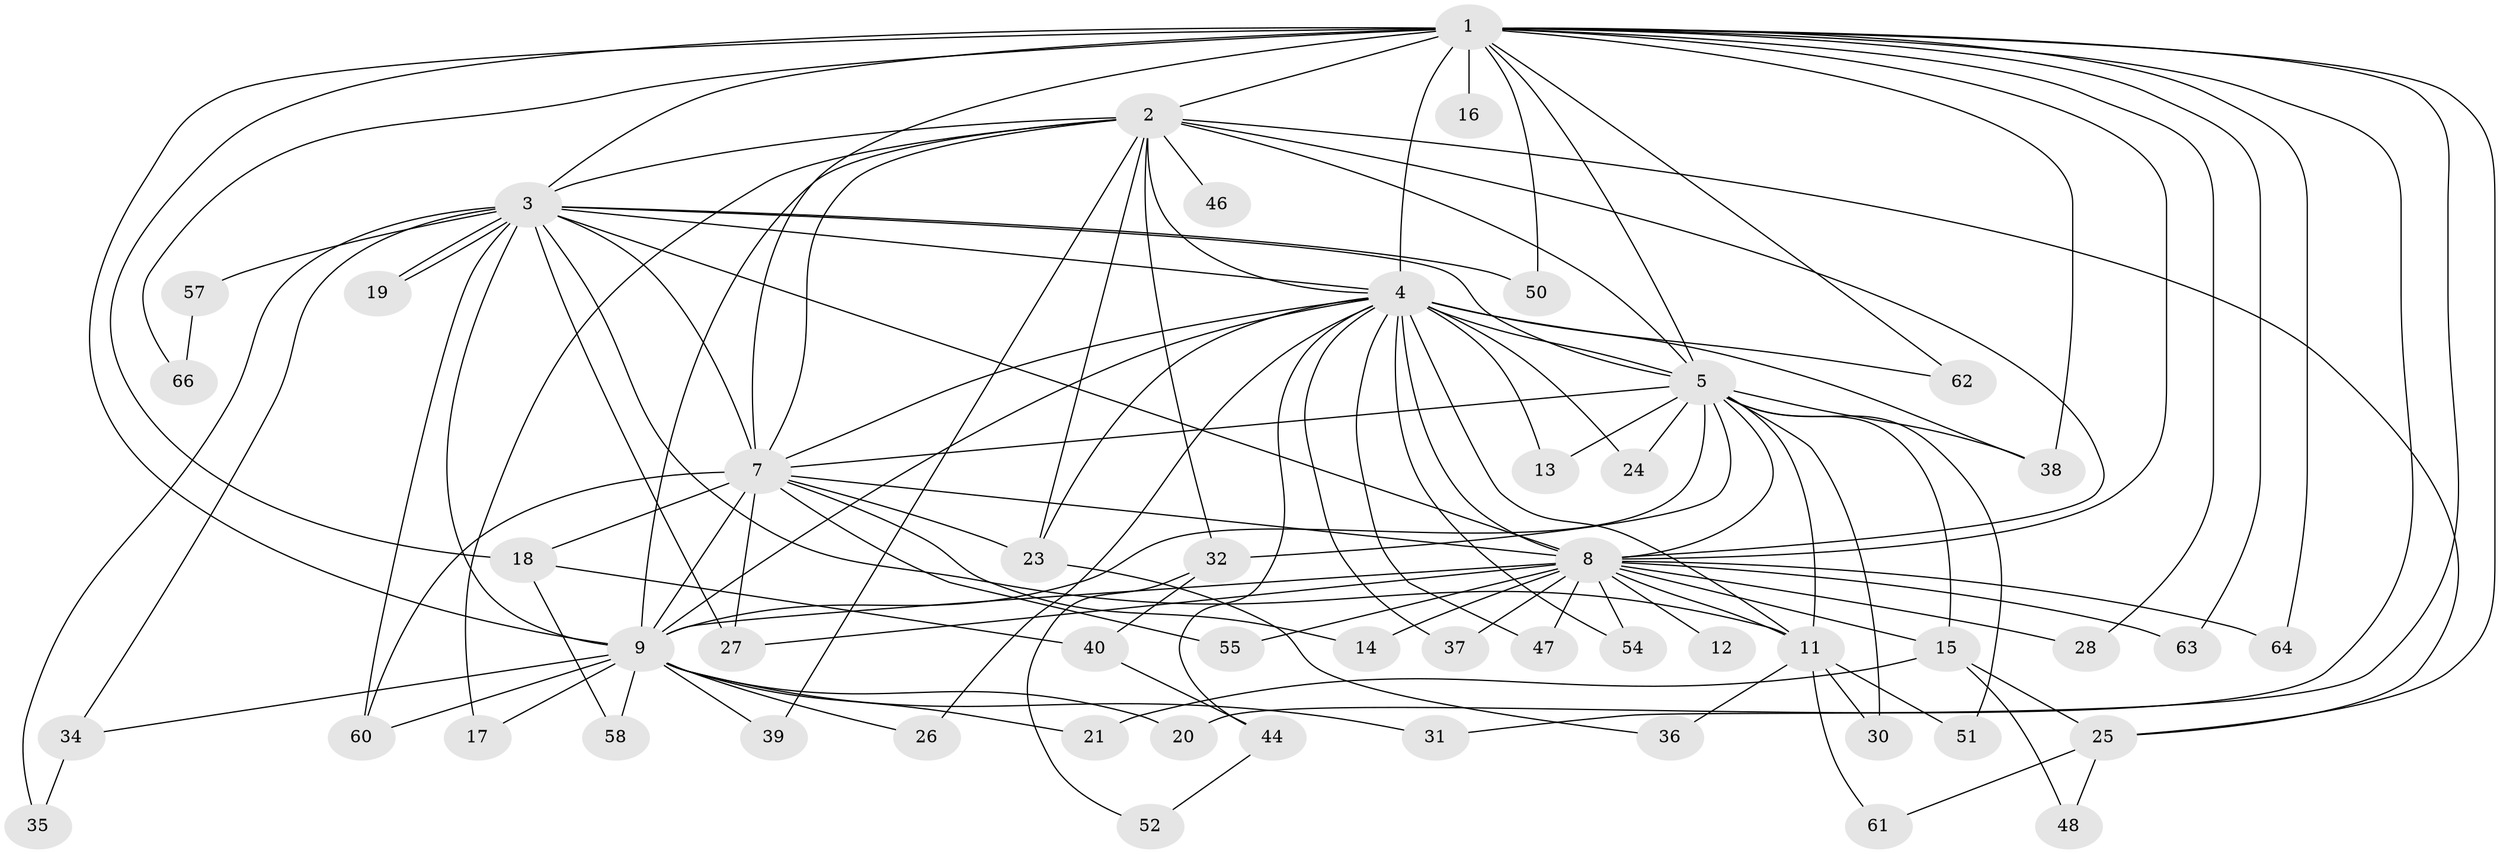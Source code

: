 // Generated by graph-tools (version 1.1) at 2025/51/02/27/25 19:51:47]
// undirected, 52 vertices, 119 edges
graph export_dot {
graph [start="1"]
  node [color=gray90,style=filled];
  1 [super="+6"];
  2 [super="+29"];
  3 [super="+43"];
  4 [super="+56"];
  5 [super="+45"];
  7 [super="+53"];
  8 [super="+10"];
  9 [super="+41"];
  11 [super="+22"];
  12;
  13;
  14;
  15;
  16;
  17;
  18;
  19;
  20;
  21;
  23 [super="+42"];
  24;
  25 [super="+33"];
  26;
  27 [super="+59"];
  28;
  30;
  31;
  32;
  34;
  35;
  36;
  37;
  38 [super="+49"];
  39;
  40;
  44;
  46;
  47;
  48;
  50;
  51;
  52;
  54;
  55;
  57;
  58;
  60 [super="+65"];
  61;
  62;
  63;
  64;
  66;
  1 -- 2 [weight=2];
  1 -- 3 [weight=2];
  1 -- 4 [weight=3];
  1 -- 5 [weight=2];
  1 -- 7 [weight=2];
  1 -- 8 [weight=4];
  1 -- 9 [weight=3];
  1 -- 16 [weight=2];
  1 -- 20;
  1 -- 25;
  1 -- 31;
  1 -- 38;
  1 -- 62;
  1 -- 63;
  1 -- 64;
  1 -- 66;
  1 -- 18;
  1 -- 50;
  1 -- 28;
  2 -- 3;
  2 -- 4;
  2 -- 5;
  2 -- 7 [weight=2];
  2 -- 8 [weight=2];
  2 -- 9;
  2 -- 17;
  2 -- 23;
  2 -- 32;
  2 -- 39;
  2 -- 46 [weight=2];
  2 -- 25;
  3 -- 4;
  3 -- 5;
  3 -- 7;
  3 -- 8 [weight=2];
  3 -- 9;
  3 -- 19;
  3 -- 19;
  3 -- 34;
  3 -- 35;
  3 -- 50;
  3 -- 57 [weight=2];
  3 -- 60;
  3 -- 11;
  3 -- 27;
  4 -- 5;
  4 -- 7;
  4 -- 8 [weight=2];
  4 -- 9;
  4 -- 13;
  4 -- 23;
  4 -- 24;
  4 -- 26;
  4 -- 37;
  4 -- 38;
  4 -- 44;
  4 -- 47;
  4 -- 54;
  4 -- 62;
  4 -- 11;
  5 -- 7;
  5 -- 8 [weight=2];
  5 -- 9 [weight=2];
  5 -- 11;
  5 -- 13;
  5 -- 15;
  5 -- 24;
  5 -- 30;
  5 -- 32;
  5 -- 51;
  5 -- 38;
  7 -- 8 [weight=2];
  7 -- 9;
  7 -- 14;
  7 -- 18;
  7 -- 27;
  7 -- 60;
  7 -- 55;
  7 -- 23 [weight=2];
  8 -- 9 [weight=2];
  8 -- 11;
  8 -- 12 [weight=2];
  8 -- 27;
  8 -- 37;
  8 -- 54;
  8 -- 55;
  8 -- 64;
  8 -- 14;
  8 -- 47;
  8 -- 15;
  8 -- 28;
  8 -- 63;
  9 -- 17;
  9 -- 20;
  9 -- 21;
  9 -- 26;
  9 -- 31;
  9 -- 34;
  9 -- 39;
  9 -- 58;
  9 -- 60;
  11 -- 30;
  11 -- 36;
  11 -- 51;
  11 -- 61;
  15 -- 21;
  15 -- 25;
  15 -- 48;
  18 -- 40;
  18 -- 58;
  23 -- 36;
  25 -- 48;
  25 -- 61;
  32 -- 40;
  32 -- 52;
  34 -- 35;
  40 -- 44;
  44 -- 52;
  57 -- 66;
}
